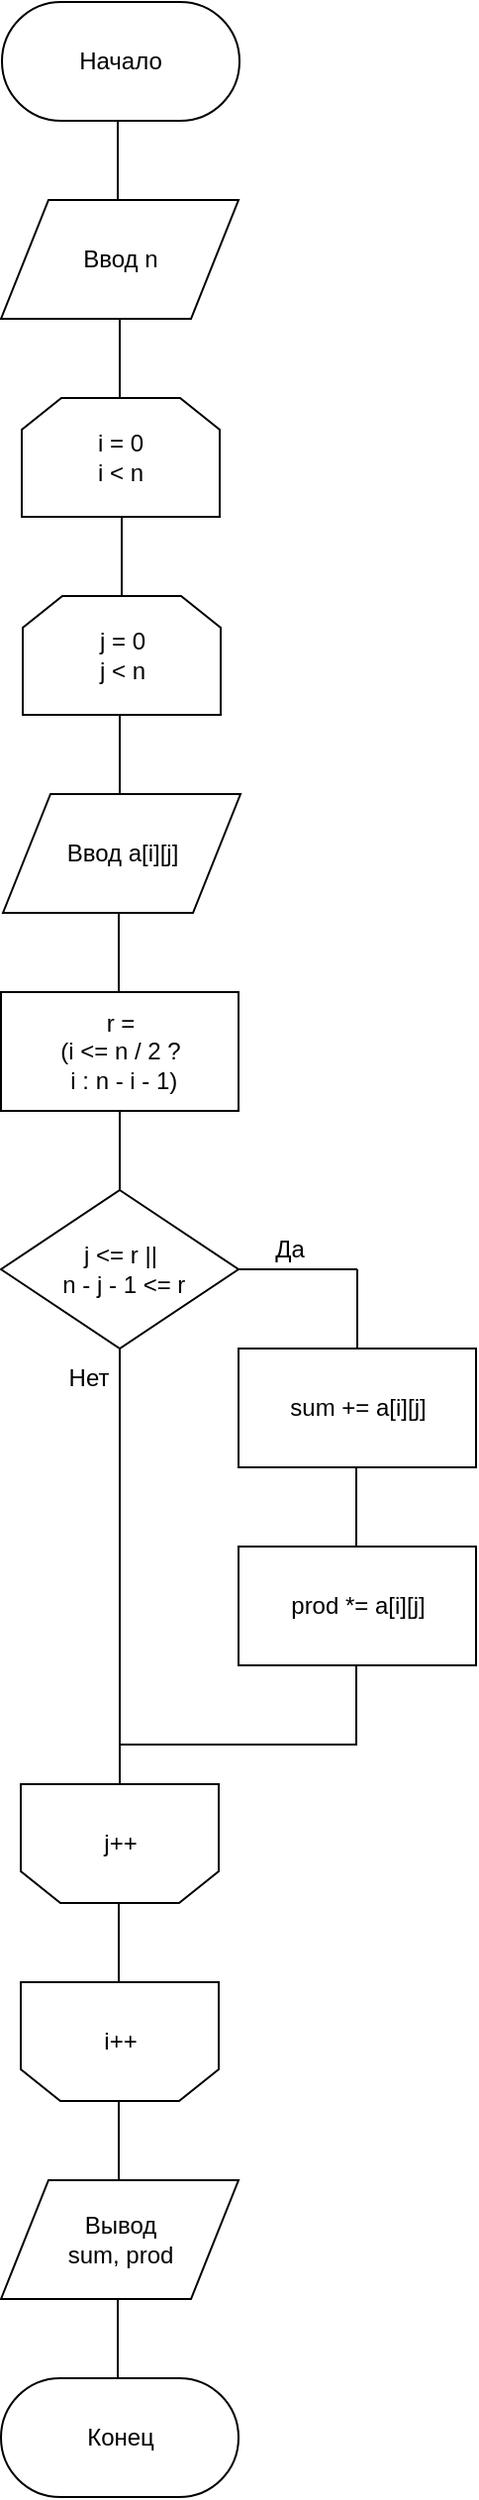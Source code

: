 <mxfile version="12.1.3" type="github" pages="1"><diagram id="qMV6sZ0t04mQ25n__G5B" name="Page-1"><mxGraphModel dx="2194" dy="1220" grid="1" gridSize="10" guides="1" tooltips="1" connect="1" arrows="1" fold="1" page="1" pageScale="1" pageWidth="850" pageHeight="1100" math="0" shadow="0"><root><mxCell id="0"/><mxCell id="1" parent="0"/><mxCell id="uXT4AAdgYkV4uKWsNOWm-1" value="Начало" style="rounded=1;whiteSpace=wrap;html=1;arcSize=50;" vertex="1" parent="1"><mxGeometry x="340" y="80" width="120" height="60" as="geometry"/></mxCell><mxCell id="uXT4AAdgYkV4uKWsNOWm-4" value="" style="endArrow=none;html=1;entryX=0.5;entryY=1;entryDx=0;entryDy=0;exitX=0.5;exitY=0;exitDx=0;exitDy=0;" edge="1" parent="1"><mxGeometry width="50" height="50" relative="1" as="geometry"><mxPoint x="399.5" y="280" as="sourcePoint"/><mxPoint x="399.5" y="240" as="targetPoint"/></mxGeometry></mxCell><mxCell id="uXT4AAdgYkV4uKWsNOWm-5" value="i = 0&lt;br&gt;i &amp;lt; n" style="shape=loopLimit;whiteSpace=wrap;html=1;" vertex="1" parent="1"><mxGeometry x="350" y="280" width="100" height="60" as="geometry"/></mxCell><mxCell id="uXT4AAdgYkV4uKWsNOWm-6" value="" style="endArrow=none;html=1;entryX=0.5;entryY=1;entryDx=0;entryDy=0;exitX=0.5;exitY=0;exitDx=0;exitDy=0;" edge="1" parent="1"><mxGeometry width="50" height="50" relative="1" as="geometry"><mxPoint x="400.5" y="380" as="sourcePoint"/><mxPoint x="400.5" y="340" as="targetPoint"/></mxGeometry></mxCell><mxCell id="uXT4AAdgYkV4uKWsNOWm-11" value="j++" style="shape=loopLimit;whiteSpace=wrap;html=1;rounded=0;shadow=0;comic=0;gradientColor=none;align=center;rotation=0;direction=west;" vertex="1" parent="1"><mxGeometry x="349.5" y="980" width="100" height="60" as="geometry"/></mxCell><mxCell id="uXT4AAdgYkV4uKWsNOWm-12" value="j = 0&lt;br&gt;j &amp;lt; n" style="shape=loopLimit;whiteSpace=wrap;html=1;" vertex="1" parent="1"><mxGeometry x="350.5" y="380" width="100" height="60" as="geometry"/></mxCell><mxCell id="uXT4AAdgYkV4uKWsNOWm-13" value="" style="endArrow=none;html=1;entryX=0.5;entryY=1;entryDx=0;entryDy=0;exitX=0.5;exitY=0;exitDx=0;exitDy=0;" edge="1" parent="1"><mxGeometry width="50" height="50" relative="1" as="geometry"><mxPoint x="399.0" y="1080" as="sourcePoint"/><mxPoint x="399.0" y="1040" as="targetPoint"/></mxGeometry></mxCell><mxCell id="uXT4AAdgYkV4uKWsNOWm-14" value="i++" style="shape=loopLimit;whiteSpace=wrap;html=1;rounded=0;shadow=0;comic=0;gradientColor=none;align=center;rotation=0;direction=west;" vertex="1" parent="1"><mxGeometry x="349.5" y="1080" width="100" height="60" as="geometry"/></mxCell><mxCell id="uXT4AAdgYkV4uKWsNOWm-15" value="j &amp;lt;= r ||&lt;br&gt;&amp;nbsp;n - j - 1 &amp;lt;= r" style="rhombus;whiteSpace=wrap;html=1;rounded=0;shadow=0;comic=0;gradientColor=none;align=center;" vertex="1" parent="1"><mxGeometry x="339.5" y="680" width="120" height="80" as="geometry"/></mxCell><mxCell id="uXT4AAdgYkV4uKWsNOWm-16" value="" style="endArrow=none;html=1;entryX=0.5;entryY=1;entryDx=0;entryDy=0;exitX=0.5;exitY=0;exitDx=0;exitDy=0;" edge="1" parent="1"><mxGeometry width="50" height="50" relative="1" as="geometry"><mxPoint x="399.5" y="680.0" as="sourcePoint"/><mxPoint x="399.5" y="640.0" as="targetPoint"/></mxGeometry></mxCell><mxCell id="uXT4AAdgYkV4uKWsNOWm-17" value="" style="endArrow=none;html=1;entryX=1;entryY=0.5;entryDx=0;entryDy=0;" edge="1" parent="1" target="uXT4AAdgYkV4uKWsNOWm-15"><mxGeometry width="50" height="50" relative="1" as="geometry"><mxPoint x="519.5" y="720.0" as="sourcePoint"/><mxPoint x="389.5" y="960" as="targetPoint"/></mxGeometry></mxCell><mxCell id="uXT4AAdgYkV4uKWsNOWm-18" value="" style="endArrow=none;html=1;entryX=0.5;entryY=1;entryDx=0;entryDy=0;exitX=0.5;exitY=0;exitDx=0;exitDy=0;" edge="1" parent="1"><mxGeometry width="50" height="50" relative="1" as="geometry"><mxPoint x="519.5" y="760.0" as="sourcePoint"/><mxPoint x="519.5" y="720.0" as="targetPoint"/></mxGeometry></mxCell><mxCell id="uXT4AAdgYkV4uKWsNOWm-20" value="Да" style="text;html=1;resizable=0;autosize=1;align=center;verticalAlign=middle;points=[];fillColor=none;strokeColor=none;rounded=0;" vertex="1" parent="1"><mxGeometry x="469.5" y="700" width="30" height="20" as="geometry"/></mxCell><mxCell id="uXT4AAdgYkV4uKWsNOWm-21" value="Нет" style="text;html=1;strokeColor=none;fillColor=none;align=center;verticalAlign=middle;whiteSpace=wrap;rounded=0;" vertex="1" parent="1"><mxGeometry x="369" y="765" width="30" height="20" as="geometry"/></mxCell><mxCell id="uXT4AAdgYkV4uKWsNOWm-22" value="" style="endArrow=none;html=1;entryX=0.5;entryY=1;entryDx=0;entryDy=0;" edge="1" parent="1"><mxGeometry width="50" height="50" relative="1" as="geometry"><mxPoint x="399.5" y="980" as="sourcePoint"/><mxPoint x="399.5" y="760.0" as="targetPoint"/></mxGeometry></mxCell><mxCell id="uXT4AAdgYkV4uKWsNOWm-23" value="" style="endArrow=none;html=1;entryX=0.5;entryY=1;entryDx=0;entryDy=0;exitX=0.5;exitY=0;exitDx=0;exitDy=0;" edge="1" parent="1"><mxGeometry width="50" height="50" relative="1" as="geometry"><mxPoint x="519.0" y="960.0" as="sourcePoint"/><mxPoint x="519.0" y="920.0" as="targetPoint"/></mxGeometry></mxCell><mxCell id="uXT4AAdgYkV4uKWsNOWm-24" value="" style="endArrow=none;html=1;" edge="1" parent="1"><mxGeometry width="50" height="50" relative="1" as="geometry"><mxPoint x="519.5" y="960.0" as="sourcePoint"/><mxPoint x="399.5" y="960.0" as="targetPoint"/></mxGeometry></mxCell><mxCell id="uXT4AAdgYkV4uKWsNOWm-25" value="sum += a[i][j]" style="rounded=0;whiteSpace=wrap;html=1;" vertex="1" parent="1"><mxGeometry x="459.5" y="760" width="120" height="60" as="geometry"/></mxCell><mxCell id="uXT4AAdgYkV4uKWsNOWm-26" value="" style="endArrow=none;html=1;entryX=0.5;entryY=1;entryDx=0;entryDy=0;exitX=0.5;exitY=0;exitDx=0;exitDy=0;" edge="1" parent="1"><mxGeometry width="50" height="50" relative="1" as="geometry"><mxPoint x="399.0" y="1180" as="sourcePoint"/><mxPoint x="399.0" y="1140" as="targetPoint"/></mxGeometry></mxCell><mxCell id="uXT4AAdgYkV4uKWsNOWm-27" value="Вывод&lt;br&gt;sum, prod" style="shape=parallelogram;perimeter=parallelogramPerimeter;whiteSpace=wrap;html=1;" vertex="1" parent="1"><mxGeometry x="339.5" y="1180" width="120" height="60" as="geometry"/></mxCell><mxCell id="uXT4AAdgYkV4uKWsNOWm-28" value="Конец" style="rounded=1;whiteSpace=wrap;html=1;arcSize=50;" vertex="1" parent="1"><mxGeometry x="339.5" y="1280" width="120" height="60" as="geometry"/></mxCell><mxCell id="uXT4AAdgYkV4uKWsNOWm-29" value="" style="endArrow=none;html=1;entryX=0.5;entryY=1;entryDx=0;entryDy=0;exitX=0.5;exitY=0;exitDx=0;exitDy=0;" edge="1" parent="1"><mxGeometry width="50" height="50" relative="1" as="geometry"><mxPoint x="398.5" y="1280.0" as="sourcePoint"/><mxPoint x="398.5" y="1240.0" as="targetPoint"/></mxGeometry></mxCell><mxCell id="uXT4AAdgYkV4uKWsNOWm-30" value="Ввод n" style="shape=parallelogram;perimeter=parallelogramPerimeter;whiteSpace=wrap;html=1;" vertex="1" parent="1"><mxGeometry x="339.5" y="180" width="120" height="60" as="geometry"/></mxCell><mxCell id="uXT4AAdgYkV4uKWsNOWm-31" value="" style="endArrow=none;html=1;entryX=0.5;entryY=1;entryDx=0;entryDy=0;exitX=0.5;exitY=0;exitDx=0;exitDy=0;" edge="1" parent="1"><mxGeometry width="50" height="50" relative="1" as="geometry"><mxPoint x="398.5" y="180.0" as="sourcePoint"/><mxPoint x="398.5" y="140.0" as="targetPoint"/></mxGeometry></mxCell><mxCell id="uXT4AAdgYkV4uKWsNOWm-32" value="Ввод a[i][j]" style="shape=parallelogram;perimeter=parallelogramPerimeter;whiteSpace=wrap;html=1;" vertex="1" parent="1"><mxGeometry x="340.5" y="480" width="120" height="60" as="geometry"/></mxCell><mxCell id="uXT4AAdgYkV4uKWsNOWm-33" value="" style="endArrow=none;html=1;entryX=0.5;entryY=1;entryDx=0;entryDy=0;exitX=0.5;exitY=0;exitDx=0;exitDy=0;" edge="1" parent="1"><mxGeometry width="50" height="50" relative="1" as="geometry"><mxPoint x="399.5" y="480.0" as="sourcePoint"/><mxPoint x="399.5" y="440.0" as="targetPoint"/></mxGeometry></mxCell><mxCell id="uXT4AAdgYkV4uKWsNOWm-34" value="r = &lt;br&gt;(i &amp;lt;= n / 2 ?&lt;br&gt;&amp;nbsp;i : n - i - 1)" style="rounded=0;whiteSpace=wrap;html=1;" vertex="1" parent="1"><mxGeometry x="339.5" y="580" width="120" height="60" as="geometry"/></mxCell><mxCell id="uXT4AAdgYkV4uKWsNOWm-35" value="" style="endArrow=none;html=1;entryX=0.5;entryY=1;entryDx=0;entryDy=0;exitX=0.5;exitY=0;exitDx=0;exitDy=0;" edge="1" parent="1"><mxGeometry width="50" height="50" relative="1" as="geometry"><mxPoint x="399.0" y="580" as="sourcePoint"/><mxPoint x="399.0" y="540" as="targetPoint"/></mxGeometry></mxCell><mxCell id="uXT4AAdgYkV4uKWsNOWm-36" value="" style="endArrow=none;html=1;entryX=0.5;entryY=1;entryDx=0;entryDy=0;exitX=0.5;exitY=0;exitDx=0;exitDy=0;" edge="1" parent="1"><mxGeometry width="50" height="50" relative="1" as="geometry"><mxPoint x="519.0" y="860.0" as="sourcePoint"/><mxPoint x="519.0" y="820.0" as="targetPoint"/></mxGeometry></mxCell><mxCell id="uXT4AAdgYkV4uKWsNOWm-37" value="prod *= a[i][j]" style="rounded=0;whiteSpace=wrap;html=1;" vertex="1" parent="1"><mxGeometry x="459.5" y="860" width="120" height="60" as="geometry"/></mxCell></root></mxGraphModel></diagram></mxfile>
